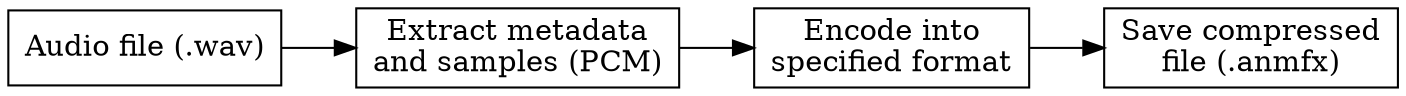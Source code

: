 digraph G {
	rankdir=LR;
	ratio="compress";
	node [shape="box"];

	INP [label="Audio file (.wav)"]
	PCM [label="Extract metadata\nand samples (PCM)"]
	ENC [label="Encode into\nspecified format"]
	SAV [label="Save compressed\nfile (.anmfx)"]
	
	INP -> PCM
	PCM -> ENC
	ENC -> SAV
}
